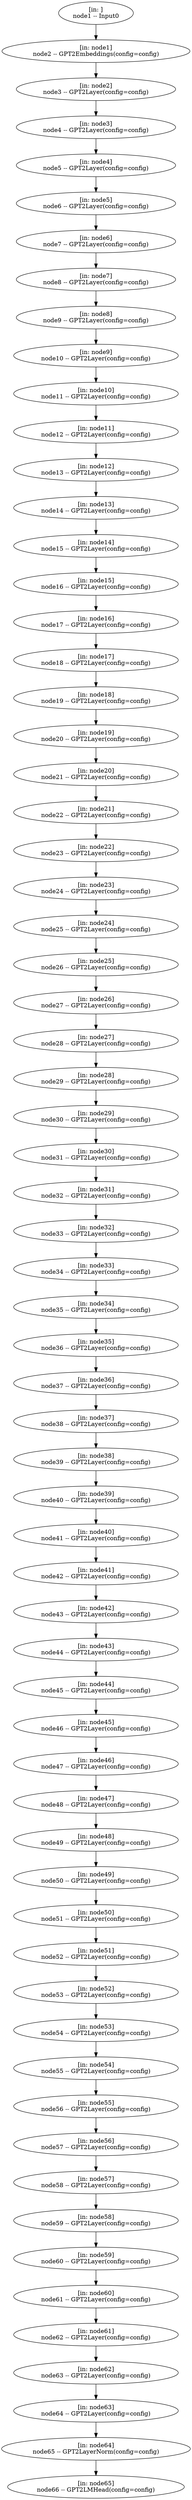 digraph {
	node1 [label="[in: ]
node1 -- Input0"]
	node2 [label="[in: node1]
node2 -- GPT2Embeddings(config=config)"]
	node3 [label="[in: node2]
node3 -- GPT2Layer(config=config)"]
	node4 [label="[in: node3]
node4 -- GPT2Layer(config=config)"]
	node5 [label="[in: node4]
node5 -- GPT2Layer(config=config)"]
	node6 [label="[in: node5]
node6 -- GPT2Layer(config=config)"]
	node7 [label="[in: node6]
node7 -- GPT2Layer(config=config)"]
	node8 [label="[in: node7]
node8 -- GPT2Layer(config=config)"]
	node9 [label="[in: node8]
node9 -- GPT2Layer(config=config)"]
	node10 [label="[in: node9]
node10 -- GPT2Layer(config=config)"]
	node11 [label="[in: node10]
node11 -- GPT2Layer(config=config)"]
	node12 [label="[in: node11]
node12 -- GPT2Layer(config=config)"]
	node13 [label="[in: node12]
node13 -- GPT2Layer(config=config)"]
	node14 [label="[in: node13]
node14 -- GPT2Layer(config=config)"]
	node15 [label="[in: node14]
node15 -- GPT2Layer(config=config)"]
	node16 [label="[in: node15]
node16 -- GPT2Layer(config=config)"]
	node17 [label="[in: node16]
node17 -- GPT2Layer(config=config)"]
	node18 [label="[in: node17]
node18 -- GPT2Layer(config=config)"]
	node19 [label="[in: node18]
node19 -- GPT2Layer(config=config)"]
	node20 [label="[in: node19]
node20 -- GPT2Layer(config=config)"]
	node21 [label="[in: node20]
node21 -- GPT2Layer(config=config)"]
	node22 [label="[in: node21]
node22 -- GPT2Layer(config=config)"]
	node23 [label="[in: node22]
node23 -- GPT2Layer(config=config)"]
	node24 [label="[in: node23]
node24 -- GPT2Layer(config=config)"]
	node25 [label="[in: node24]
node25 -- GPT2Layer(config=config)"]
	node26 [label="[in: node25]
node26 -- GPT2Layer(config=config)"]
	node27 [label="[in: node26]
node27 -- GPT2Layer(config=config)"]
	node28 [label="[in: node27]
node28 -- GPT2Layer(config=config)"]
	node29 [label="[in: node28]
node29 -- GPT2Layer(config=config)"]
	node30 [label="[in: node29]
node30 -- GPT2Layer(config=config)"]
	node31 [label="[in: node30]
node31 -- GPT2Layer(config=config)"]
	node32 [label="[in: node31]
node32 -- GPT2Layer(config=config)"]
	node33 [label="[in: node32]
node33 -- GPT2Layer(config=config)"]
	node34 [label="[in: node33]
node34 -- GPT2Layer(config=config)"]
	node35 [label="[in: node34]
node35 -- GPT2Layer(config=config)"]
	node36 [label="[in: node35]
node36 -- GPT2Layer(config=config)"]
	node37 [label="[in: node36]
node37 -- GPT2Layer(config=config)"]
	node38 [label="[in: node37]
node38 -- GPT2Layer(config=config)"]
	node39 [label="[in: node38]
node39 -- GPT2Layer(config=config)"]
	node40 [label="[in: node39]
node40 -- GPT2Layer(config=config)"]
	node41 [label="[in: node40]
node41 -- GPT2Layer(config=config)"]
	node42 [label="[in: node41]
node42 -- GPT2Layer(config=config)"]
	node43 [label="[in: node42]
node43 -- GPT2Layer(config=config)"]
	node44 [label="[in: node43]
node44 -- GPT2Layer(config=config)"]
	node45 [label="[in: node44]
node45 -- GPT2Layer(config=config)"]
	node46 [label="[in: node45]
node46 -- GPT2Layer(config=config)"]
	node47 [label="[in: node46]
node47 -- GPT2Layer(config=config)"]
	node48 [label="[in: node47]
node48 -- GPT2Layer(config=config)"]
	node49 [label="[in: node48]
node49 -- GPT2Layer(config=config)"]
	node50 [label="[in: node49]
node50 -- GPT2Layer(config=config)"]
	node51 [label="[in: node50]
node51 -- GPT2Layer(config=config)"]
	node52 [label="[in: node51]
node52 -- GPT2Layer(config=config)"]
	node53 [label="[in: node52]
node53 -- GPT2Layer(config=config)"]
	node54 [label="[in: node53]
node54 -- GPT2Layer(config=config)"]
	node55 [label="[in: node54]
node55 -- GPT2Layer(config=config)"]
	node56 [label="[in: node55]
node56 -- GPT2Layer(config=config)"]
	node57 [label="[in: node56]
node57 -- GPT2Layer(config=config)"]
	node58 [label="[in: node57]
node58 -- GPT2Layer(config=config)"]
	node59 [label="[in: node58]
node59 -- GPT2Layer(config=config)"]
	node60 [label="[in: node59]
node60 -- GPT2Layer(config=config)"]
	node61 [label="[in: node60]
node61 -- GPT2Layer(config=config)"]
	node62 [label="[in: node61]
node62 -- GPT2Layer(config=config)"]
	node63 [label="[in: node62]
node63 -- GPT2Layer(config=config)"]
	node64 [label="[in: node63]
node64 -- GPT2Layer(config=config)"]
	node65 [label="[in: node64]
node65 -- GPT2LayerNorm(config=config)"]
	node66 [label="[in: node65]
node66 -- GPT2LMHead(config=config)"]
	node1 -> node2
	node2 -> node3
	node3 -> node4
	node4 -> node5
	node5 -> node6
	node6 -> node7
	node7 -> node8
	node8 -> node9
	node9 -> node10
	node10 -> node11
	node11 -> node12
	node12 -> node13
	node13 -> node14
	node14 -> node15
	node15 -> node16
	node16 -> node17
	node17 -> node18
	node18 -> node19
	node19 -> node20
	node20 -> node21
	node21 -> node22
	node22 -> node23
	node23 -> node24
	node24 -> node25
	node25 -> node26
	node26 -> node27
	node27 -> node28
	node28 -> node29
	node29 -> node30
	node30 -> node31
	node31 -> node32
	node32 -> node33
	node33 -> node34
	node34 -> node35
	node35 -> node36
	node36 -> node37
	node37 -> node38
	node38 -> node39
	node39 -> node40
	node40 -> node41
	node41 -> node42
	node42 -> node43
	node43 -> node44
	node44 -> node45
	node45 -> node46
	node46 -> node47
	node47 -> node48
	node48 -> node49
	node49 -> node50
	node50 -> node51
	node51 -> node52
	node52 -> node53
	node53 -> node54
	node54 -> node55
	node55 -> node56
	node56 -> node57
	node57 -> node58
	node58 -> node59
	node59 -> node60
	node60 -> node61
	node61 -> node62
	node62 -> node63
	node63 -> node64
	node64 -> node65
	node65 -> node66
}

